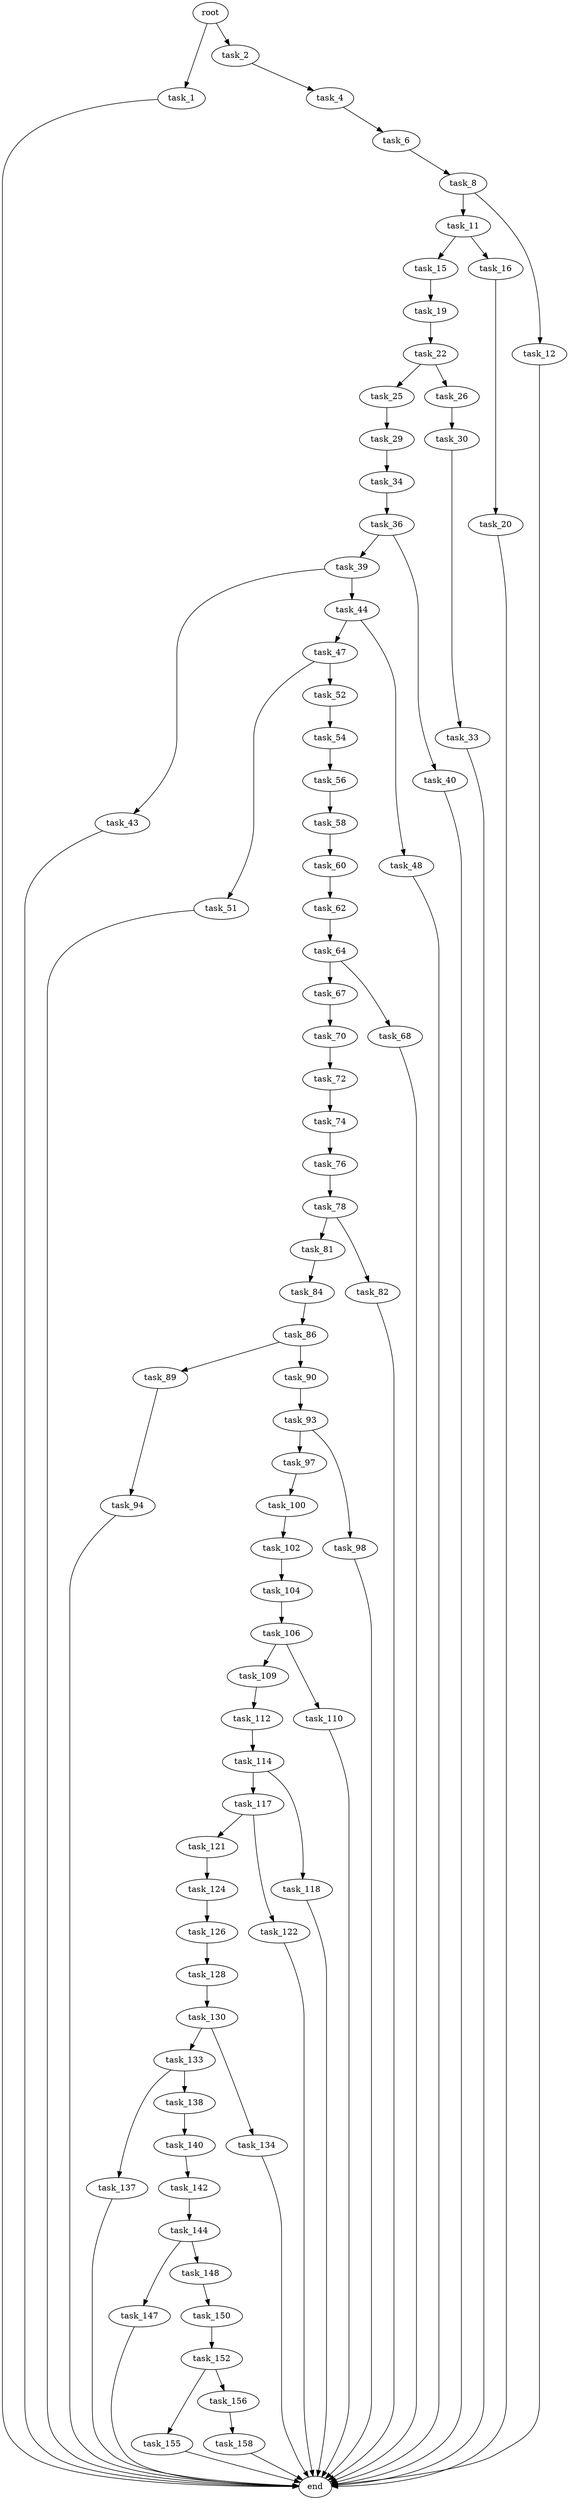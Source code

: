 digraph G {
  root [size="0.000000"];
  task_1 [size="725394223872.000000"];
  task_2 [size="323594584214.000000"];
  task_4 [size="3010475311.000000"];
  task_6 [size="368293445632.000000"];
  task_8 [size="28991029248.000000"];
  task_11 [size="1073741824000.000000"];
  task_12 [size="28991029248.000000"];
  task_15 [size="119678554911.000000"];
  task_16 [size="38893051138.000000"];
  task_19 [size="28991029248.000000"];
  task_20 [size="368293445632.000000"];
  task_22 [size="12682118800.000000"];
  task_25 [size="318236961683.000000"];
  task_26 [size="13622066540.000000"];
  task_29 [size="5255870810.000000"];
  task_30 [size="27579180900.000000"];
  task_33 [size="549755813888.000000"];
  task_34 [size="468431142999.000000"];
  task_36 [size="8589934592.000000"];
  task_39 [size="305445579483.000000"];
  task_40 [size="1073741824000.000000"];
  task_43 [size="231928233984.000000"];
  task_44 [size="231928233984.000000"];
  task_47 [size="28991029248.000000"];
  task_48 [size="134217728000.000000"];
  task_51 [size="33702216685.000000"];
  task_52 [size="8112006724.000000"];
  task_54 [size="14676112276.000000"];
  task_56 [size="1073741824000.000000"];
  task_58 [size="134217728000.000000"];
  task_60 [size="28991029248.000000"];
  task_62 [size="27894443784.000000"];
  task_64 [size="13118168082.000000"];
  task_67 [size="1621815663.000000"];
  task_68 [size="18261934031.000000"];
  task_70 [size="549755813888.000000"];
  task_72 [size="838292030633.000000"];
  task_74 [size="45648550643.000000"];
  task_76 [size="28991029248.000000"];
  task_78 [size="68719476736.000000"];
  task_81 [size="134217728000.000000"];
  task_82 [size="707271047.000000"];
  task_84 [size="782757789696.000000"];
  task_86 [size="761800618.000000"];
  task_89 [size="418513445182.000000"];
  task_90 [size="231928233984.000000"];
  task_93 [size="549755813888.000000"];
  task_94 [size="6012691053.000000"];
  task_97 [size="68719476736.000000"];
  task_98 [size="8589934592.000000"];
  task_100 [size="1662187638.000000"];
  task_102 [size="231928233984.000000"];
  task_104 [size="28991029248.000000"];
  task_106 [size="231928233984.000000"];
  task_109 [size="42859711881.000000"];
  task_110 [size="423613950673.000000"];
  task_112 [size="8589934592.000000"];
  task_114 [size="10475422155.000000"];
  task_117 [size="8589934592.000000"];
  task_118 [size="203299804610.000000"];
  task_121 [size="4448056577.000000"];
  task_122 [size="28991029248.000000"];
  task_124 [size="1345962585298.000000"];
  task_126 [size="10939174920.000000"];
  task_128 [size="970926777466.000000"];
  task_130 [size="32001470837.000000"];
  task_133 [size="837978491.000000"];
  task_134 [size="231928233984.000000"];
  task_137 [size="294552466064.000000"];
  task_138 [size="8647510345.000000"];
  task_140 [size="29162793074.000000"];
  task_142 [size="43521971101.000000"];
  task_144 [size="30585719515.000000"];
  task_147 [size="24115930997.000000"];
  task_148 [size="13665434373.000000"];
  task_150 [size="298067442876.000000"];
  task_152 [size="782757789696.000000"];
  task_155 [size="21739466410.000000"];
  task_156 [size="352810902868.000000"];
  task_158 [size="17109011698.000000"];
  end [size="0.000000"];

  root -> task_1 [size="1.000000"];
  root -> task_2 [size="1.000000"];
  task_1 -> end [size="1.000000"];
  task_2 -> task_4 [size="536870912.000000"];
  task_4 -> task_6 [size="301989888.000000"];
  task_6 -> task_8 [size="411041792.000000"];
  task_8 -> task_11 [size="75497472.000000"];
  task_8 -> task_12 [size="75497472.000000"];
  task_11 -> task_15 [size="838860800.000000"];
  task_11 -> task_16 [size="838860800.000000"];
  task_12 -> end [size="1.000000"];
  task_15 -> task_19 [size="301989888.000000"];
  task_16 -> task_20 [size="679477248.000000"];
  task_19 -> task_22 [size="75497472.000000"];
  task_20 -> end [size="1.000000"];
  task_22 -> task_25 [size="209715200.000000"];
  task_22 -> task_26 [size="209715200.000000"];
  task_25 -> task_29 [size="536870912.000000"];
  task_26 -> task_30 [size="301989888.000000"];
  task_29 -> task_34 [size="134217728.000000"];
  task_30 -> task_33 [size="134217728.000000"];
  task_33 -> end [size="1.000000"];
  task_34 -> task_36 [size="536870912.000000"];
  task_36 -> task_39 [size="33554432.000000"];
  task_36 -> task_40 [size="33554432.000000"];
  task_39 -> task_43 [size="679477248.000000"];
  task_39 -> task_44 [size="679477248.000000"];
  task_40 -> end [size="1.000000"];
  task_43 -> end [size="1.000000"];
  task_44 -> task_47 [size="301989888.000000"];
  task_44 -> task_48 [size="301989888.000000"];
  task_47 -> task_51 [size="75497472.000000"];
  task_47 -> task_52 [size="75497472.000000"];
  task_48 -> end [size="1.000000"];
  task_51 -> end [size="1.000000"];
  task_52 -> task_54 [size="301989888.000000"];
  task_54 -> task_56 [size="411041792.000000"];
  task_56 -> task_58 [size="838860800.000000"];
  task_58 -> task_60 [size="209715200.000000"];
  task_60 -> task_62 [size="75497472.000000"];
  task_62 -> task_64 [size="679477248.000000"];
  task_64 -> task_67 [size="209715200.000000"];
  task_64 -> task_68 [size="209715200.000000"];
  task_67 -> task_70 [size="134217728.000000"];
  task_68 -> end [size="1.000000"];
  task_70 -> task_72 [size="536870912.000000"];
  task_72 -> task_74 [size="679477248.000000"];
  task_74 -> task_76 [size="134217728.000000"];
  task_76 -> task_78 [size="75497472.000000"];
  task_78 -> task_81 [size="134217728.000000"];
  task_78 -> task_82 [size="134217728.000000"];
  task_81 -> task_84 [size="209715200.000000"];
  task_82 -> end [size="1.000000"];
  task_84 -> task_86 [size="679477248.000000"];
  task_86 -> task_89 [size="33554432.000000"];
  task_86 -> task_90 [size="33554432.000000"];
  task_89 -> task_94 [size="536870912.000000"];
  task_90 -> task_93 [size="301989888.000000"];
  task_93 -> task_97 [size="536870912.000000"];
  task_93 -> task_98 [size="536870912.000000"];
  task_94 -> end [size="1.000000"];
  task_97 -> task_100 [size="134217728.000000"];
  task_98 -> end [size="1.000000"];
  task_100 -> task_102 [size="33554432.000000"];
  task_102 -> task_104 [size="301989888.000000"];
  task_104 -> task_106 [size="75497472.000000"];
  task_106 -> task_109 [size="301989888.000000"];
  task_106 -> task_110 [size="301989888.000000"];
  task_109 -> task_112 [size="33554432.000000"];
  task_110 -> end [size="1.000000"];
  task_112 -> task_114 [size="33554432.000000"];
  task_114 -> task_117 [size="209715200.000000"];
  task_114 -> task_118 [size="209715200.000000"];
  task_117 -> task_121 [size="33554432.000000"];
  task_117 -> task_122 [size="33554432.000000"];
  task_118 -> end [size="1.000000"];
  task_121 -> task_124 [size="134217728.000000"];
  task_122 -> end [size="1.000000"];
  task_124 -> task_126 [size="838860800.000000"];
  task_126 -> task_128 [size="209715200.000000"];
  task_128 -> task_130 [size="679477248.000000"];
  task_130 -> task_133 [size="536870912.000000"];
  task_130 -> task_134 [size="536870912.000000"];
  task_133 -> task_137 [size="33554432.000000"];
  task_133 -> task_138 [size="33554432.000000"];
  task_134 -> end [size="1.000000"];
  task_137 -> end [size="1.000000"];
  task_138 -> task_140 [size="838860800.000000"];
  task_140 -> task_142 [size="679477248.000000"];
  task_142 -> task_144 [size="838860800.000000"];
  task_144 -> task_147 [size="75497472.000000"];
  task_144 -> task_148 [size="75497472.000000"];
  task_147 -> end [size="1.000000"];
  task_148 -> task_150 [size="536870912.000000"];
  task_150 -> task_152 [size="301989888.000000"];
  task_152 -> task_155 [size="679477248.000000"];
  task_152 -> task_156 [size="679477248.000000"];
  task_155 -> end [size="1.000000"];
  task_156 -> task_158 [size="679477248.000000"];
  task_158 -> end [size="1.000000"];
}
